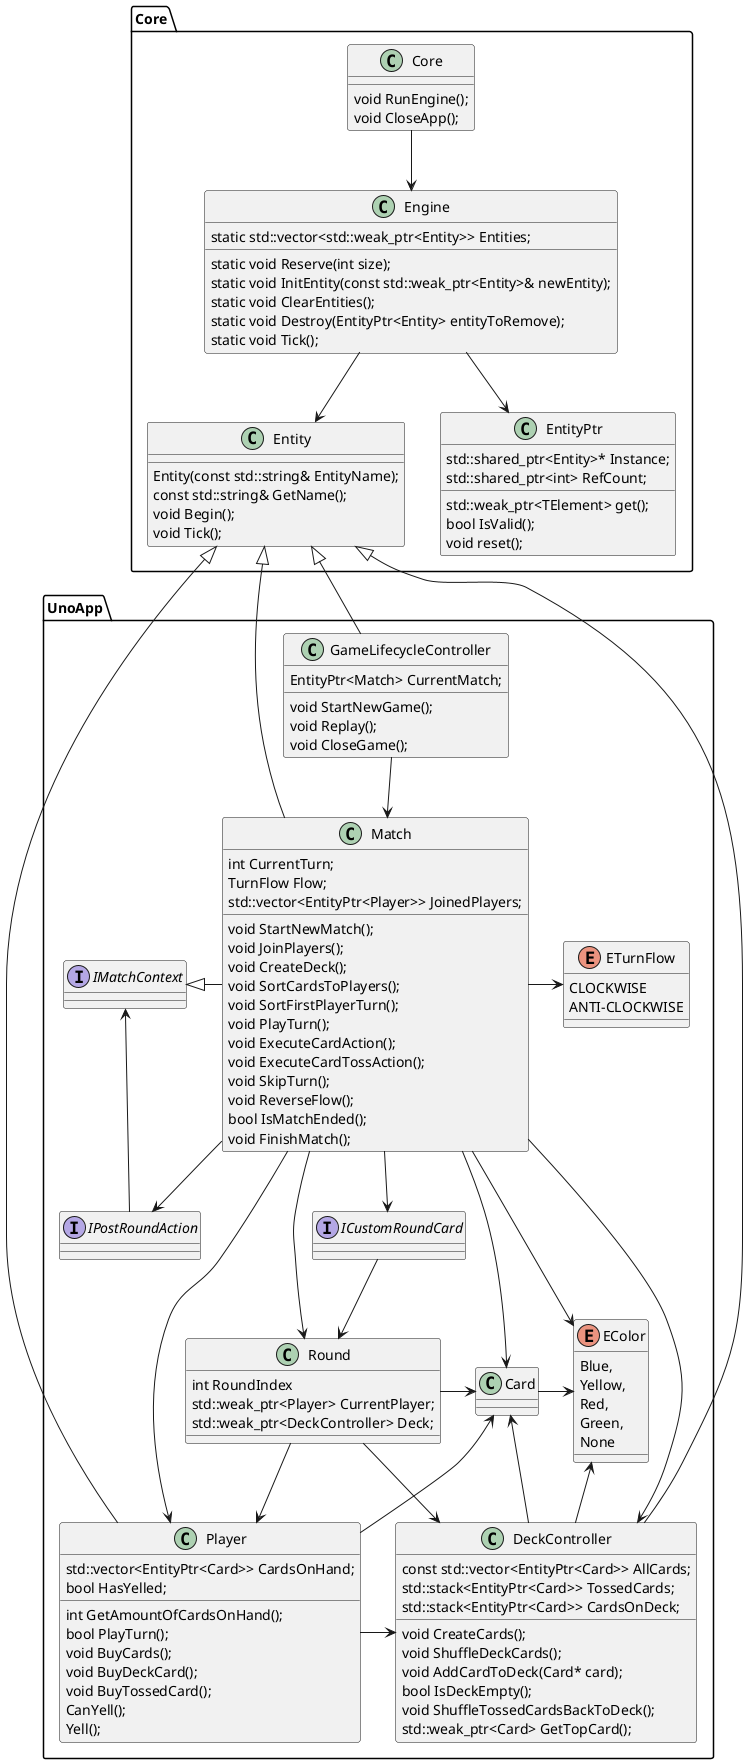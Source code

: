 @startuml
'https://plantuml.com/class-diagram

package Core
{
    class Engine{
        static std::vector<std::weak_ptr<Entity>> Entities;
        static void Reserve(int size);
        static void InitEntity(const std::weak_ptr<Entity>& newEntity);
        static void ClearEntities();
        static void Destroy(EntityPtr<Entity> entityToRemove);
        static void Tick();
    }

    class Entity{        
        Entity(const std::string& EntityName);
        const std::string& GetName();
        void Begin();
        void Tick();
    }

    Engine --> Entity
    Engine --> EntityPtr

    class EntityPtr{
        std::shared_ptr<Entity>* Instance;
        std::shared_ptr<int> RefCount;
        std::weak_ptr<TElement> get();
        bool IsValid();
        void reset();
    }

    class Core{
        void RunEngine();
        void CloseApp();
    }

    Core --> Engine
}

package UnoApp
{
    class GameLifecycleController{
        EntityPtr<Match> CurrentMatch;
        void StartNewGame();
        void Replay();
        void CloseGame();
    }
    
    class Player{
        std::vector<EntityPtr<Card>> CardsOnHand;
        bool HasYelled;
        int GetAmountOfCardsOnHand();
        bool PlayTurn();
        void BuyCards();
        void BuyDeckCard();
        void BuyTossedCard();
        CanYell();
        Yell();
    }

    class DeckController{
        const std::vector<EntityPtr<Card>> AllCards;
        std::stack<EntityPtr<Card>> TossedCards;
        std::stack<EntityPtr<Card>> CardsOnDeck;
        void CreateCards();
        void ShuffleDeckCards();
        void AddCardToDeck(Card* card);
        bool IsDeckEmpty();
        void ShuffleTossedCardsBackToDeck();
        std::weak_ptr<Card> GetTopCard();
    }

    enum ETurnFlow{
        CLOCKWISE
        ANTI-CLOCKWISE
    }
    
    enum EColor{
        Blue,
        Yellow,
        Red,
        Green,
        None
    }

    class Match{    
        int CurrentTurn;
        TurnFlow Flow;
        std::vector<EntityPtr<Player>> JoinedPlayers;        
        void StartNewMatch();
        void JoinPlayers();
        void CreateDeck();
        void SortCardsToPlayers();
        void SortFirstPlayerTurn();
        void PlayTurn();
        void ExecuteCardAction();      
        void ExecuteCardTossAction();  
        void SkipTurn();
        void ReverseFlow();
        bool IsMatchEnded();
        void FinishMatch();
    }
    
    class Round{
        int RoundIndex
        std::weak_ptr<Player> CurrentPlayer;
        std::weak_ptr<DeckController> Deck;
    }

    class Card{
    }

    interface IPostRoundAction{}
    
    interface ICustomRoundCard{}
    
    interface IMatchContext{}

    Entity <|-- GameLifecycleController
    GameLifecycleController --> Match

    Entity <|-- Player
    Entity <|-- Match
    Entity <|-- DeckController

    Player -> DeckController
    Match ---> Player
    Match ---> DeckController
    Match -> ETurnFlow
    Match --> Card
    Match --> Round
    Match --> IPostRoundAction
    IMatchContext <|-Match
    IMatchContext <-- IPostRoundAction
    ICustomRoundCard --> Round
    Match --> ICustomRoundCard
    Round --> Player
    Round --> DeckController
    Round -> Card
    Card -> EColor
    Card <- DeckController
    EColor <- DeckController
    EColor <- Match
    Card <- Player
}

@enduml